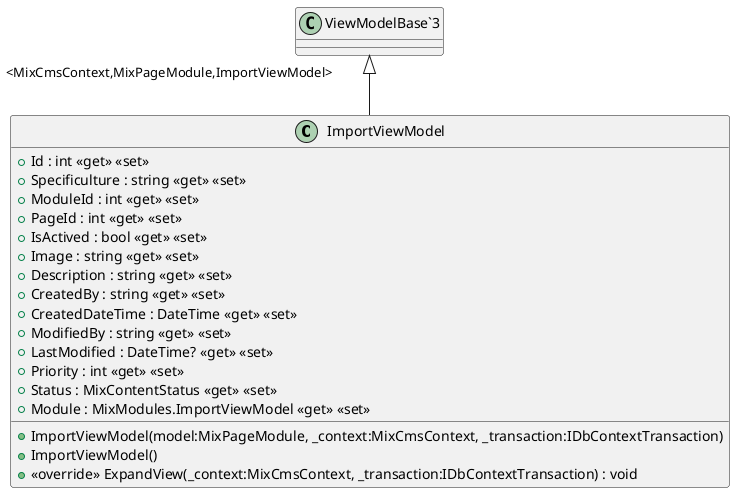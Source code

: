 @startuml
class ImportViewModel {
    + ImportViewModel(model:MixPageModule, _context:MixCmsContext, _transaction:IDbContextTransaction)
    + ImportViewModel()
    + Id : int <<get>> <<set>>
    + Specificulture : string <<get>> <<set>>
    + ModuleId : int <<get>> <<set>>
    + PageId : int <<get>> <<set>>
    + IsActived : bool <<get>> <<set>>
    + Image : string <<get>> <<set>>
    + Description : string <<get>> <<set>>
    + CreatedBy : string <<get>> <<set>>
    + CreatedDateTime : DateTime <<get>> <<set>>
    + ModifiedBy : string <<get>> <<set>>
    + LastModified : DateTime? <<get>> <<set>>
    + Priority : int <<get>> <<set>>
    + Status : MixContentStatus <<get>> <<set>>
    + Module : MixModules.ImportViewModel <<get>> <<set>>
    + <<override>> ExpandView(_context:MixCmsContext, _transaction:IDbContextTransaction) : void
}
"ViewModelBase`3" "<MixCmsContext,MixPageModule,ImportViewModel>" <|-- ImportViewModel
@enduml
